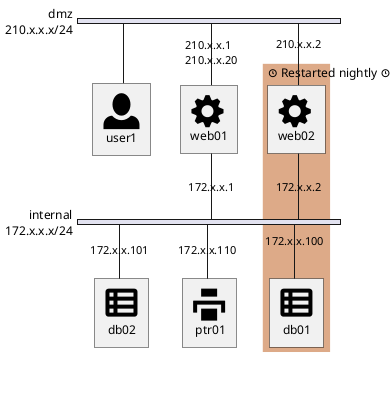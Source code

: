 @startuml

'For more example look at https://plantuml.com/nwdiag

nwdiag {

  group nightly {
    color = "#DDAA88";
    description = "<&clock> Restarted nightly <&clock>";
    web02;
    db01;
  }
  network dmz {
      address = "210.x.x.x/24"

      user [description = "<&person*4.5>\n user1"];
      // set multiple addresses (using comma)
      web01 [address = "210.x.x.1, 210.x.x.20",  description = "<&cog*4>\nweb01"]
      web02 [address = "210.x.x.2",  description = "<&cog*4>\nweb02"];

  }
  network internal {
      address = "172.x.x.x/24";

      web01 [address = "172.x.x.1"];
      web02 [address = "172.x.x.2"];
      db01 [address = "172.x.x.100",  description = "<&spreadsheet*4>\n db01"];
      db02 [address = "172.x.x.101",  description = "<&spreadsheet*4>\n db02"];
      ptr  [address = "172.x.x.110",  description = "<&print*4>\n ptr01"];
  }

}
@enduml
